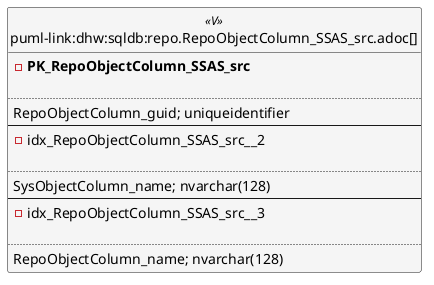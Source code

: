 @startuml
left to right direction
'top to bottom direction
hide circle
'avoide "." issues:
set namespaceSeparator none


skinparam class {
  BackgroundColor White
  BackgroundColor<<FN>> Yellow
  BackgroundColor<<FS>> Yellow
  BackgroundColor<<FT>> LightGray
  BackgroundColor<<IF>> Yellow
  BackgroundColor<<IS>> Yellow
  BackgroundColor<<P>> Aqua
  BackgroundColor<<PC>> Aqua
  BackgroundColor<<SN>> Yellow
  BackgroundColor<<SO>> SlateBlue
  BackgroundColor<<TF>> LightGray
  BackgroundColor<<TR>> Tomato
  BackgroundColor<<U>> White
  BackgroundColor<<V>> WhiteSmoke
  BackgroundColor<<X>> Aqua
  BackgroundColor<<external>> AliceBlue
}


entity "puml-link:dhw:sqldb:repo.RepoObjectColumn_SSAS_src.adoc[]" as repo.RepoObjectColumn_SSAS_src << V >> {
- **PK_RepoObjectColumn_SSAS_src**

..
RepoObjectColumn_guid; uniqueidentifier
--
- idx_RepoObjectColumn_SSAS_src__2

..
SysObjectColumn_name; nvarchar(128)
--
- idx_RepoObjectColumn_SSAS_src__3

..
RepoObjectColumn_name; nvarchar(128)
}


@enduml

